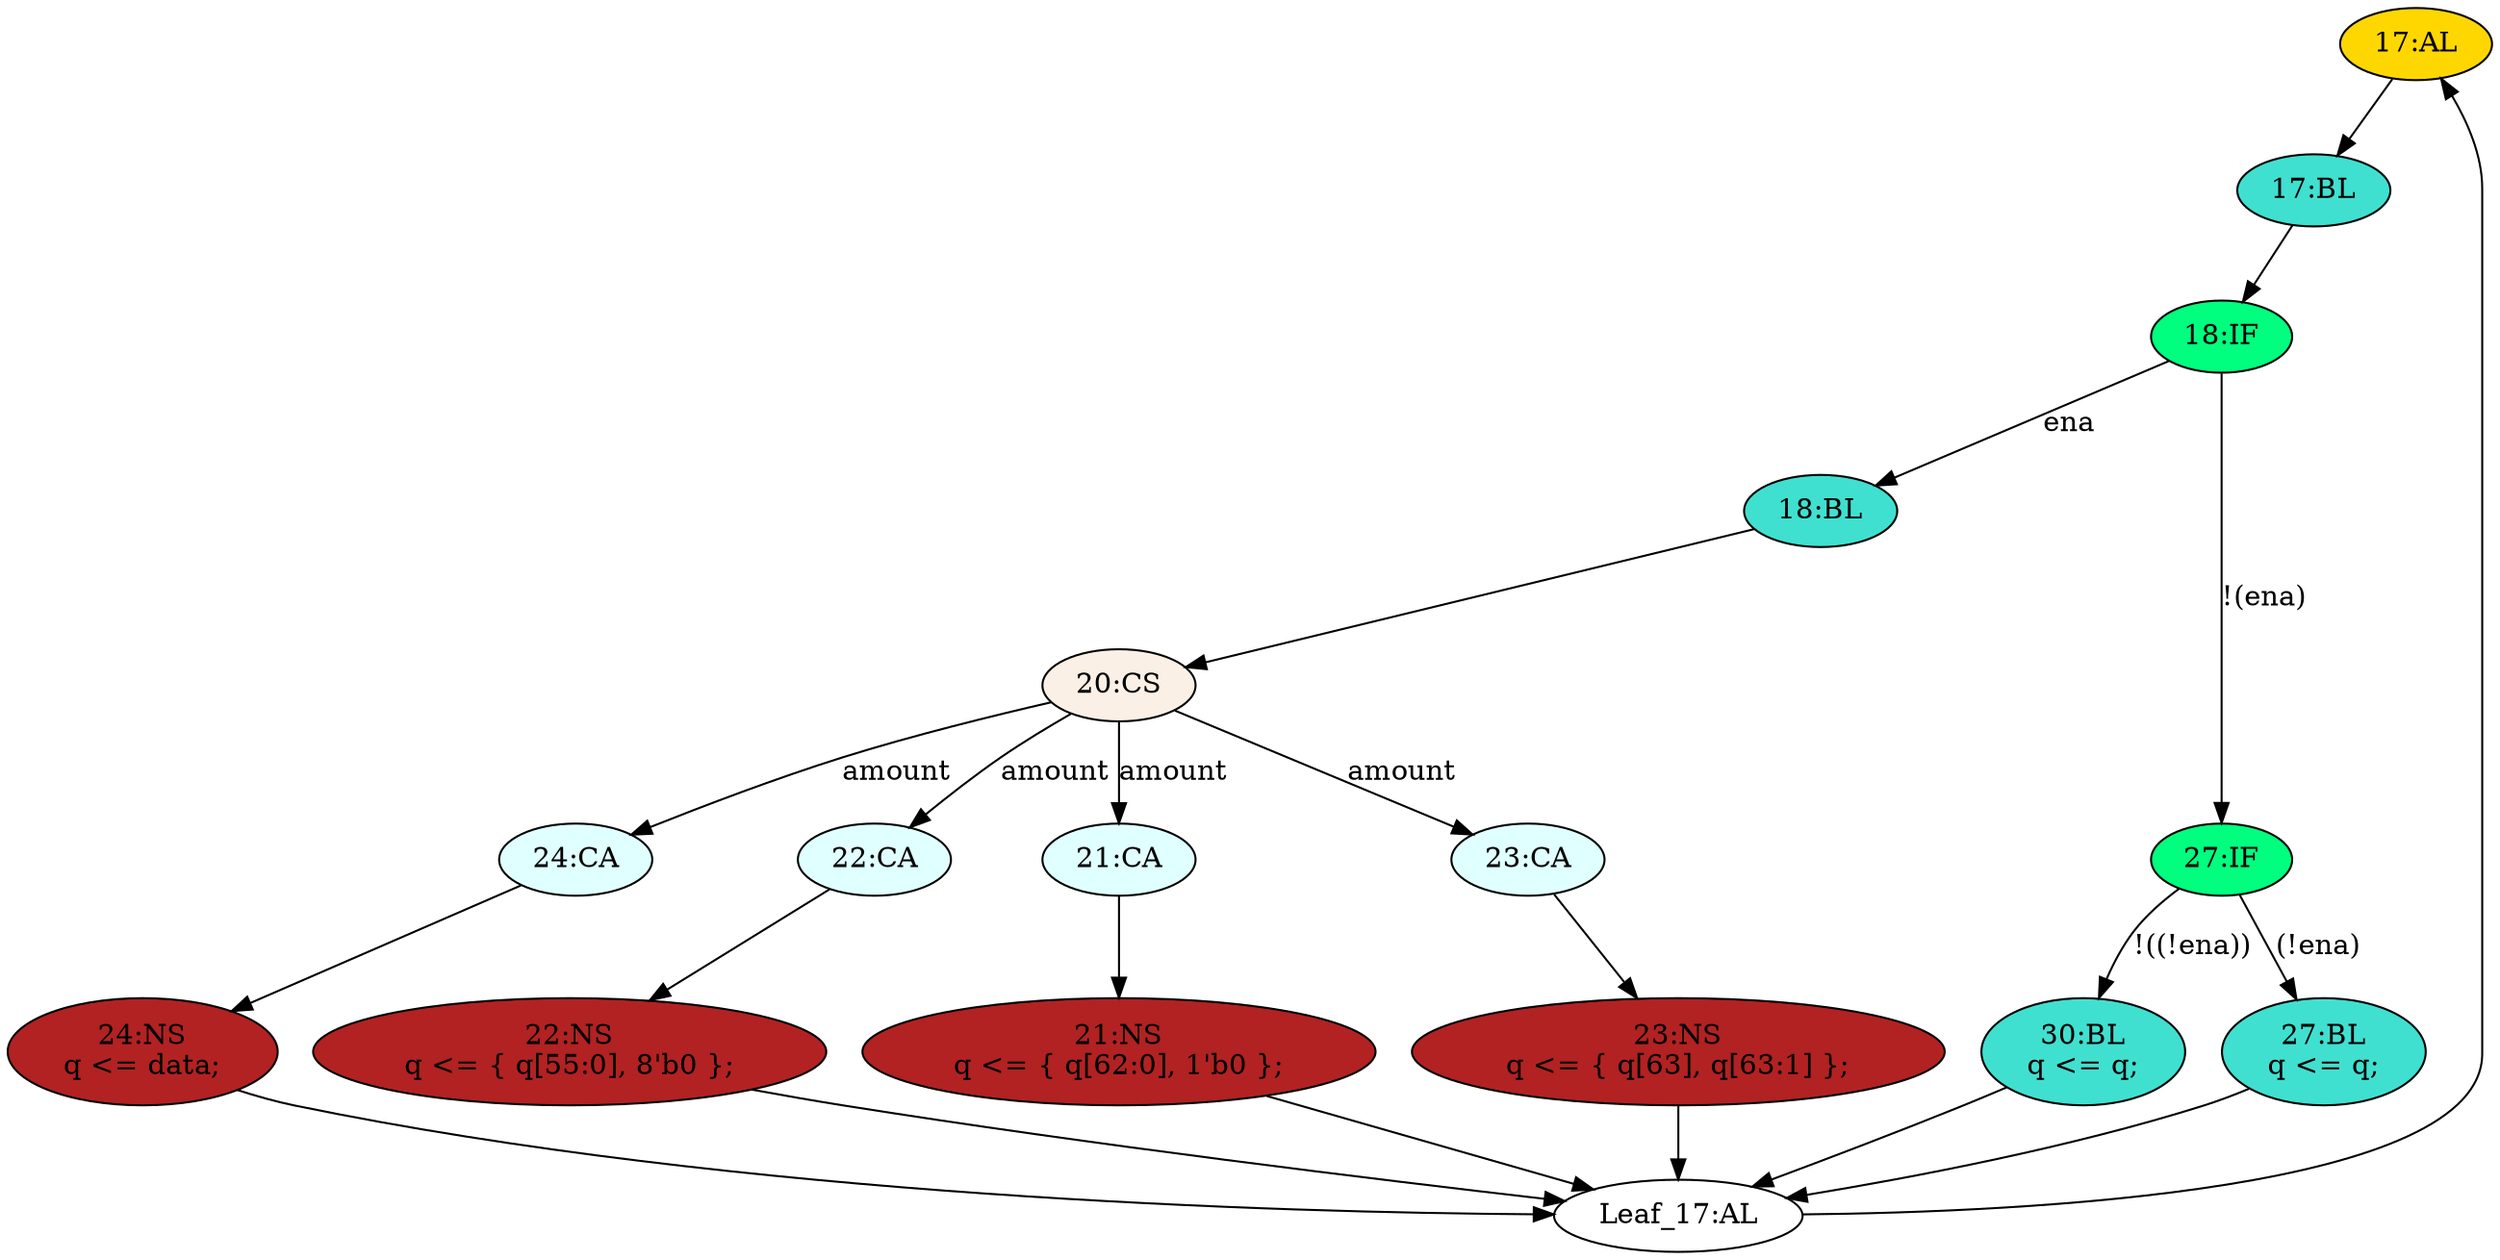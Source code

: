 strict digraph "compose( ,  )" {
	node [label="\N"];
	"17:AL"	[ast="<pyverilog.vparser.ast.Always object at 0x7f6e30df7090>",
		clk_sens=True,
		fillcolor=gold,
		label="17:AL",
		sens="['clk']",
		statements="[]",
		style=filled,
		typ=Always,
		use_var="['q', 'ena', 'amount', 'data']"];
	"17:BL"	[ast="<pyverilog.vparser.ast.Block object at 0x7f6e30de3d10>",
		fillcolor=turquoise,
		label="17:BL",
		statements="[]",
		style=filled,
		typ=Block];
	"17:AL" -> "17:BL"	[cond="[]",
		lineno=None];
	"24:CA"	[ast="<pyverilog.vparser.ast.Case object at 0x7f6e310aae90>",
		fillcolor=lightcyan,
		label="24:CA",
		statements="[]",
		style=filled,
		typ=Case];
	"24:NS"	[ast="<pyverilog.vparser.ast.NonblockingSubstitution object at 0x7f6e310aa110>",
		fillcolor=firebrick,
		label="24:NS
q <= data;",
		statements="[<pyverilog.vparser.ast.NonblockingSubstitution object at 0x7f6e310aa110>]",
		style=filled,
		typ=NonblockingSubstitution];
	"24:CA" -> "24:NS"	[cond="[]",
		lineno=None];
	"23:NS"	[ast="<pyverilog.vparser.ast.NonblockingSubstitution object at 0x7f6e30de6450>",
		fillcolor=firebrick,
		label="23:NS
q <= { q[63], q[63:1] };",
		statements="[<pyverilog.vparser.ast.NonblockingSubstitution object at 0x7f6e30de6450>]",
		style=filled,
		typ=NonblockingSubstitution];
	"Leaf_17:AL"	[def_var="['q']",
		label="Leaf_17:AL"];
	"23:NS" -> "Leaf_17:AL"	[cond="[]",
		lineno=None];
	"18:BL"	[ast="<pyverilog.vparser.ast.Block object at 0x7f6e30de3790>",
		fillcolor=turquoise,
		label="18:BL",
		statements="[]",
		style=filled,
		typ=Block];
	"20:CS"	[ast="<pyverilog.vparser.ast.CaseStatement object at 0x7f6e30de6ad0>",
		fillcolor=linen,
		label="20:CS",
		statements="[]",
		style=filled,
		typ=CaseStatement];
	"18:BL" -> "20:CS"	[cond="[]",
		lineno=None];
	"27:IF"	[ast="<pyverilog.vparser.ast.IfStatement object at 0x7f6e30c98c90>",
		fillcolor=springgreen,
		label="27:IF",
		statements="[]",
		style=filled,
		typ=IfStatement];
	"30:BL"	[ast="<pyverilog.vparser.ast.Block object at 0x7f6e30c98c10>",
		fillcolor=turquoise,
		label="30:BL
q <= q;",
		statements="[<pyverilog.vparser.ast.NonblockingSubstitution object at 0x7f6e30c98dd0>]",
		style=filled,
		typ=Block];
	"27:IF" -> "30:BL"	[cond="['ena']",
		label="!((!ena))",
		lineno=27];
	"27:BL"	[ast="<pyverilog.vparser.ast.Block object at 0x7f6e30c98b10>",
		fillcolor=turquoise,
		label="27:BL
q <= q;",
		statements="[<pyverilog.vparser.ast.NonblockingSubstitution object at 0x7f6e30c98a10>]",
		style=filled,
		typ=Block];
	"27:IF" -> "27:BL"	[cond="['ena']",
		label="(!ena)",
		lineno=27];
	"22:CA"	[ast="<pyverilog.vparser.ast.Case object at 0x7f6e30df1250>",
		fillcolor=lightcyan,
		label="22:CA",
		statements="[]",
		style=filled,
		typ=Case];
	"22:NS"	[ast="<pyverilog.vparser.ast.NonblockingSubstitution object at 0x7f6e30de6e90>",
		fillcolor=firebrick,
		label="22:NS
q <= { q[55:0], 8'b0 };",
		statements="[<pyverilog.vparser.ast.NonblockingSubstitution object at 0x7f6e30de6e90>]",
		style=filled,
		typ=NonblockingSubstitution];
	"22:CA" -> "22:NS"	[cond="[]",
		lineno=None];
	"22:NS" -> "Leaf_17:AL"	[cond="[]",
		lineno=None];
	"20:CS" -> "24:CA"	[cond="['amount']",
		label=amount,
		lineno=20];
	"20:CS" -> "22:CA"	[cond="['amount']",
		label=amount,
		lineno=20];
	"21:CA"	[ast="<pyverilog.vparser.ast.Case object at 0x7f6e30de3ed0>",
		fillcolor=lightcyan,
		label="21:CA",
		statements="[]",
		style=filled,
		typ=Case];
	"20:CS" -> "21:CA"	[cond="['amount']",
		label=amount,
		lineno=20];
	"23:CA"	[ast="<pyverilog.vparser.ast.Case object at 0x7f6e34f45d10>",
		fillcolor=lightcyan,
		label="23:CA",
		statements="[]",
		style=filled,
		typ=Case];
	"20:CS" -> "23:CA"	[cond="['amount']",
		label=amount,
		lineno=20];
	"18:IF"	[ast="<pyverilog.vparser.ast.IfStatement object at 0x7f6e30de3e10>",
		fillcolor=springgreen,
		label="18:IF",
		statements="[]",
		style=filled,
		typ=IfStatement];
	"17:BL" -> "18:IF"	[cond="[]",
		lineno=None];
	"30:BL" -> "Leaf_17:AL"	[cond="[]",
		lineno=None];
	"21:NS"	[ast="<pyverilog.vparser.ast.NonblockingSubstitution object at 0x7f6e30df1550>",
		fillcolor=firebrick,
		label="21:NS
q <= { q[62:0], 1'b0 };",
		statements="[<pyverilog.vparser.ast.NonblockingSubstitution object at 0x7f6e30df1550>]",
		style=filled,
		typ=NonblockingSubstitution];
	"21:CA" -> "21:NS"	[cond="[]",
		lineno=None];
	"27:BL" -> "Leaf_17:AL"	[cond="[]",
		lineno=None];
	"24:NS" -> "Leaf_17:AL"	[cond="[]",
		lineno=None];
	"18:IF" -> "18:BL"	[cond="['ena']",
		label=ena,
		lineno=18];
	"18:IF" -> "27:IF"	[cond="['ena']",
		label="!(ena)",
		lineno=18];
	"23:CA" -> "23:NS"	[cond="[]",
		lineno=None];
	"Leaf_17:AL" -> "17:AL";
	"21:NS" -> "Leaf_17:AL"	[cond="[]",
		lineno=None];
}
